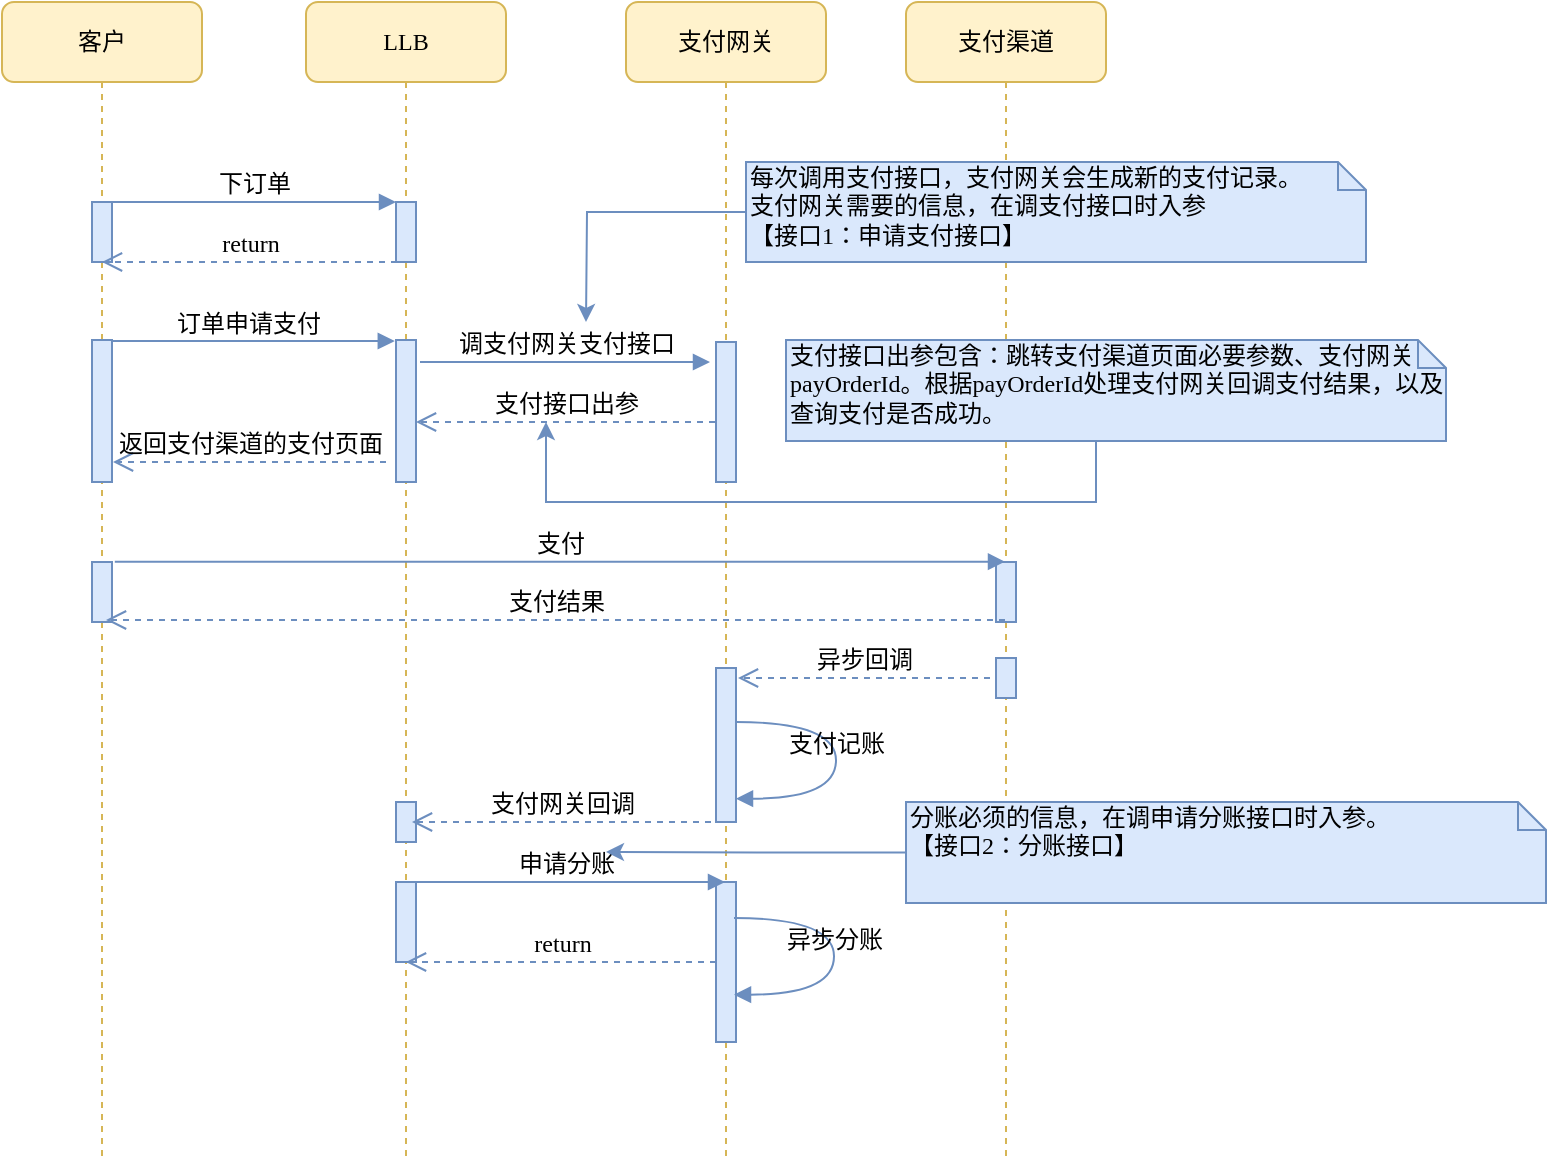 <mxfile version="14.6.5" type="github">
  <diagram name="Page-1" id="13e1069c-82ec-6db2-03f1-153e76fe0fe0">
    <mxGraphModel dx="1038" dy="548" grid="1" gridSize="10" guides="1" tooltips="1" connect="1" arrows="1" fold="1" page="1" pageScale="1" pageWidth="1100" pageHeight="850" background="#ffffff" math="0" shadow="0">
      <root>
        <mxCell id="0" />
        <mxCell id="1" parent="0" />
        <mxCell id="7baba1c4bc27f4b0-14" value="订单申请支付" style="html=1;verticalAlign=bottom;endArrow=block;labelBackgroundColor=none;fontFamily=Verdana;fontSize=12;edgeStyle=elbowEdgeStyle;elbow=vertical;entryX=-0.06;entryY=0.008;entryDx=0;entryDy=0;entryPerimeter=0;fillColor=#dae8fc;strokeColor=#6c8ebf;" parent="1" source="7baba1c4bc27f4b0-8" target="sjcobn4qy7Enl9d4QnZK-9" edge="1">
          <mxGeometry relative="1" as="geometry">
            <mxPoint x="150" y="249" as="sourcePoint" />
            <mxPoint x="270" y="249" as="targetPoint" />
          </mxGeometry>
        </mxCell>
        <mxCell id="7baba1c4bc27f4b0-11" value="下订单" style="html=1;verticalAlign=bottom;endArrow=block;labelBackgroundColor=none;fontFamily=Verdana;fontSize=12;edgeStyle=elbowEdgeStyle;elbow=vertical;entryX=0;entryY=0;entryDx=0;entryDy=0;fillColor=#dae8fc;strokeColor=#6c8ebf;" parent="1" source="7baba1c4bc27f4b0-9" target="7baba1c4bc27f4b0-10" edge="1">
          <mxGeometry relative="1" as="geometry">
            <mxPoint x="220" y="190" as="sourcePoint" />
          </mxGeometry>
        </mxCell>
        <mxCell id="7baba1c4bc27f4b0-2" value="LLB" style="shape=umlLifeline;perimeter=lifelinePerimeter;whiteSpace=wrap;html=1;container=1;collapsible=0;recursiveResize=0;outlineConnect=0;rounded=1;shadow=0;comic=0;labelBackgroundColor=none;strokeWidth=1;fontFamily=Verdana;fontSize=12;align=center;fillColor=#fff2cc;strokeColor=#d6b656;" parent="1" vertex="1">
          <mxGeometry x="240" y="80" width="100" height="580" as="geometry" />
        </mxCell>
        <mxCell id="7baba1c4bc27f4b0-10" value="" style="html=1;points=[];perimeter=orthogonalPerimeter;rounded=0;shadow=0;comic=0;labelBackgroundColor=none;strokeWidth=1;fontFamily=Verdana;fontSize=12;align=center;fillColor=#dae8fc;strokeColor=#6c8ebf;" parent="7baba1c4bc27f4b0-2" vertex="1">
          <mxGeometry x="45" y="100" width="10" height="30" as="geometry" />
        </mxCell>
        <mxCell id="sjcobn4qy7Enl9d4QnZK-9" value="" style="html=1;points=[];perimeter=orthogonalPerimeter;rounded=0;shadow=0;comic=0;labelBackgroundColor=none;strokeWidth=1;fontFamily=Verdana;fontSize=12;align=center;fillColor=#dae8fc;strokeColor=#6c8ebf;" vertex="1" parent="7baba1c4bc27f4b0-2">
          <mxGeometry x="45" y="169" width="10" height="71" as="geometry" />
        </mxCell>
        <mxCell id="sjcobn4qy7Enl9d4QnZK-21" value="" style="html=1;points=[];perimeter=orthogonalPerimeter;rounded=0;shadow=0;comic=0;labelBackgroundColor=none;strokeWidth=1;fontFamily=Verdana;fontSize=12;align=center;fillColor=#dae8fc;strokeColor=#6c8ebf;" vertex="1" parent="7baba1c4bc27f4b0-2">
          <mxGeometry x="45" y="400" width="10" height="20" as="geometry" />
        </mxCell>
        <mxCell id="sjcobn4qy7Enl9d4QnZK-27" value="" style="html=1;points=[];perimeter=orthogonalPerimeter;rounded=0;shadow=0;comic=0;labelBackgroundColor=none;strokeWidth=1;fontFamily=Verdana;fontSize=12;align=center;fillColor=#dae8fc;strokeColor=#6c8ebf;" vertex="1" parent="7baba1c4bc27f4b0-2">
          <mxGeometry x="45" y="440" width="10" height="40" as="geometry" />
        </mxCell>
        <mxCell id="7baba1c4bc27f4b0-3" value="支付网关" style="shape=umlLifeline;perimeter=lifelinePerimeter;whiteSpace=wrap;html=1;container=1;collapsible=0;recursiveResize=0;outlineConnect=0;rounded=1;shadow=0;comic=0;labelBackgroundColor=none;strokeWidth=1;fontFamily=Verdana;fontSize=12;align=center;fillColor=#fff2cc;strokeColor=#d6b656;" parent="1" vertex="1">
          <mxGeometry x="400" y="80" width="100" height="580" as="geometry" />
        </mxCell>
        <mxCell id="7baba1c4bc27f4b0-13" value="" style="html=1;points=[];perimeter=orthogonalPerimeter;rounded=0;shadow=0;comic=0;labelBackgroundColor=none;strokeWidth=1;fontFamily=Verdana;fontSize=12;align=center;fillColor=#dae8fc;strokeColor=#6c8ebf;" parent="7baba1c4bc27f4b0-3" vertex="1">
          <mxGeometry x="45" y="170" width="10" height="70" as="geometry" />
        </mxCell>
        <mxCell id="sjcobn4qy7Enl9d4QnZK-19" value="" style="html=1;points=[];perimeter=orthogonalPerimeter;rounded=0;shadow=0;comic=0;labelBackgroundColor=none;strokeWidth=1;fontFamily=Verdana;fontSize=12;align=center;fillColor=#dae8fc;strokeColor=#6c8ebf;" vertex="1" parent="7baba1c4bc27f4b0-3">
          <mxGeometry x="45" y="333" width="10" height="77" as="geometry" />
        </mxCell>
        <mxCell id="sjcobn4qy7Enl9d4QnZK-29" value="" style="html=1;points=[];perimeter=orthogonalPerimeter;rounded=0;shadow=0;comic=0;labelBackgroundColor=none;strokeWidth=1;fontFamily=Verdana;fontSize=12;align=center;fillColor=#dae8fc;strokeColor=#6c8ebf;" vertex="1" parent="7baba1c4bc27f4b0-3">
          <mxGeometry x="45" y="440" width="10" height="80" as="geometry" />
        </mxCell>
        <mxCell id="7baba1c4bc27f4b0-4" value="支付渠道" style="shape=umlLifeline;perimeter=lifelinePerimeter;whiteSpace=wrap;html=1;container=1;collapsible=0;recursiveResize=0;outlineConnect=0;rounded=1;shadow=0;comic=0;labelBackgroundColor=none;strokeWidth=1;fontFamily=Verdana;fontSize=12;align=center;fillColor=#fff2cc;strokeColor=#d6b656;" parent="1" vertex="1">
          <mxGeometry x="540" y="80" width="100" height="580" as="geometry" />
        </mxCell>
        <mxCell id="sjcobn4qy7Enl9d4QnZK-22" value="" style="html=1;points=[];perimeter=orthogonalPerimeter;rounded=0;shadow=0;comic=0;labelBackgroundColor=none;strokeWidth=1;fontFamily=Verdana;fontSize=12;align=center;fillColor=#dae8fc;strokeColor=#6c8ebf;" vertex="1" parent="7baba1c4bc27f4b0-4">
          <mxGeometry x="45" y="328" width="10" height="20" as="geometry" />
        </mxCell>
        <mxCell id="7baba1c4bc27f4b0-8" value="客户" style="shape=umlLifeline;perimeter=lifelinePerimeter;whiteSpace=wrap;html=1;container=1;collapsible=0;recursiveResize=0;outlineConnect=0;rounded=1;shadow=0;comic=0;labelBackgroundColor=none;strokeWidth=1;fontFamily=Verdana;fontSize=12;align=center;fillColor=#fff2cc;strokeColor=#d6b656;" parent="1" vertex="1">
          <mxGeometry x="88" y="80" width="100" height="580" as="geometry" />
        </mxCell>
        <mxCell id="7baba1c4bc27f4b0-9" value="" style="html=1;points=[];perimeter=orthogonalPerimeter;rounded=0;shadow=0;comic=0;labelBackgroundColor=none;strokeWidth=1;fontFamily=Verdana;fontSize=12;align=center;fillColor=#dae8fc;strokeColor=#6c8ebf;" parent="7baba1c4bc27f4b0-8" vertex="1">
          <mxGeometry x="45" y="100" width="10" height="30" as="geometry" />
        </mxCell>
        <mxCell id="sjcobn4qy7Enl9d4QnZK-3" value="" style="html=1;points=[];perimeter=orthogonalPerimeter;rounded=0;shadow=0;comic=0;labelBackgroundColor=none;strokeWidth=1;fontFamily=Verdana;fontSize=12;align=center;fillColor=#dae8fc;strokeColor=#6c8ebf;" vertex="1" parent="7baba1c4bc27f4b0-8">
          <mxGeometry x="45" y="169" width="10" height="71" as="geometry" />
        </mxCell>
        <mxCell id="sjcobn4qy7Enl9d4QnZK-17" value="" style="html=1;points=[];perimeter=orthogonalPerimeter;rounded=0;shadow=0;comic=0;labelBackgroundColor=none;strokeColor=#6c8ebf;strokeWidth=1;fillColor=#dae8fc;fontFamily=Verdana;fontSize=12;align=center;" vertex="1" parent="7baba1c4bc27f4b0-8">
          <mxGeometry x="45" y="280" width="10" height="30" as="geometry" />
        </mxCell>
        <mxCell id="7baba1c4bc27f4b0-16" value="" style="html=1;points=[];perimeter=orthogonalPerimeter;rounded=0;shadow=0;comic=0;labelBackgroundColor=none;strokeWidth=1;fontFamily=Verdana;fontSize=12;align=center;fillColor=#dae8fc;strokeColor=#6c8ebf;" parent="1" vertex="1">
          <mxGeometry x="585" y="360" width="10" height="30" as="geometry" />
        </mxCell>
        <mxCell id="7baba1c4bc27f4b0-17" value="调支付网关支付接口" style="html=1;verticalAlign=bottom;endArrow=block;labelBackgroundColor=none;fontFamily=Verdana;fontSize=12;edgeStyle=elbowEdgeStyle;elbow=vertical;fillColor=#dae8fc;strokeColor=#6c8ebf;" parent="1" edge="1">
          <mxGeometry relative="1" as="geometry">
            <mxPoint x="297" y="260" as="sourcePoint" />
            <Array as="points">
              <mxPoint x="302" y="260" />
            </Array>
            <mxPoint x="442" y="260" as="targetPoint" />
          </mxGeometry>
        </mxCell>
        <mxCell id="7baba1c4bc27f4b0-21" value="支付接口出参" style="html=1;verticalAlign=bottom;endArrow=open;dashed=1;endSize=8;labelBackgroundColor=none;fontFamily=Verdana;fontSize=12;edgeStyle=elbowEdgeStyle;elbow=vertical;fillColor=#dae8fc;strokeColor=#6c8ebf;" parent="1" edge="1">
          <mxGeometry relative="1" as="geometry">
            <mxPoint x="295" y="290" as="targetPoint" />
            <Array as="points">
              <mxPoint x="370" y="290" />
              <mxPoint x="400" y="290" />
            </Array>
            <mxPoint x="444.5" y="290" as="sourcePoint" />
          </mxGeometry>
        </mxCell>
        <mxCell id="7baba1c4bc27f4b0-39" value="支付记账" style="html=1;verticalAlign=bottom;endArrow=block;labelBackgroundColor=none;fontFamily=Verdana;fontSize=12;elbow=vertical;edgeStyle=orthogonalEdgeStyle;curved=1;entryX=1;entryY=0.286;entryPerimeter=0;fillColor=#dae8fc;strokeColor=#6c8ebf;" parent="1" edge="1">
          <mxGeometry x="0.012" relative="1" as="geometry">
            <mxPoint x="455" y="440" as="sourcePoint" />
            <mxPoint x="455.003" y="478.333" as="targetPoint" />
            <Array as="points">
              <mxPoint x="505" y="440" />
              <mxPoint x="505" y="478" />
            </Array>
            <mxPoint as="offset" />
          </mxGeometry>
        </mxCell>
        <mxCell id="sjcobn4qy7Enl9d4QnZK-2" value="return" style="html=1;verticalAlign=bottom;endArrow=open;dashed=1;endSize=8;labelBackgroundColor=none;fontFamily=Verdana;fontSize=12;edgeStyle=elbowEdgeStyle;elbow=vertical;fillColor=#dae8fc;strokeColor=#6c8ebf;" edge="1" parent="1" target="7baba1c4bc27f4b0-8">
          <mxGeometry relative="1" as="geometry">
            <mxPoint x="140" y="209" as="targetPoint" />
            <Array as="points" />
            <mxPoint x="285.5" y="210" as="sourcePoint" />
          </mxGeometry>
        </mxCell>
        <mxCell id="sjcobn4qy7Enl9d4QnZK-12" style="edgeStyle=orthogonalEdgeStyle;rounded=0;orthogonalLoop=1;jettySize=auto;html=1;fillColor=#dae8fc;strokeColor=#6c8ebf;" edge="1" parent="1" source="sjcobn4qy7Enl9d4QnZK-10">
          <mxGeometry relative="1" as="geometry">
            <mxPoint x="380" y="240" as="targetPoint" />
          </mxGeometry>
        </mxCell>
        <mxCell id="sjcobn4qy7Enl9d4QnZK-10" value="每次调用支付接口，支付网关会生成新的支付记录。&lt;br&gt;支付网关需要的信息，在调支付接口时入参&lt;br&gt;【接口1：申请支付接口】" style="shape=note;whiteSpace=wrap;html=1;size=14;verticalAlign=top;align=left;spacingTop=-6;rounded=0;shadow=0;comic=0;labelBackgroundColor=none;strokeWidth=1;fontFamily=Verdana;fontSize=12;fillColor=#dae8fc;strokeColor=#6c8ebf;" vertex="1" parent="1">
          <mxGeometry x="460" y="160" width="310" height="50" as="geometry" />
        </mxCell>
        <mxCell id="sjcobn4qy7Enl9d4QnZK-13" value="返回支付渠道的支付页面" style="html=1;verticalAlign=bottom;endArrow=open;dashed=1;endSize=8;labelBackgroundColor=none;fontFamily=Verdana;fontSize=12;edgeStyle=elbowEdgeStyle;elbow=vertical;fillColor=#dae8fc;strokeColor=#6c8ebf;" edge="1" parent="1">
          <mxGeometry relative="1" as="geometry">
            <mxPoint x="143.5" y="309.5" as="targetPoint" />
            <Array as="points" />
            <mxPoint x="280" y="310" as="sourcePoint" />
          </mxGeometry>
        </mxCell>
        <mxCell id="sjcobn4qy7Enl9d4QnZK-18" value="支付" style="html=1;verticalAlign=bottom;endArrow=block;labelBackgroundColor=none;fontFamily=Verdana;fontSize=12;exitX=1.14;exitY=-0.005;exitDx=0;exitDy=0;exitPerimeter=0;fillColor=#dae8fc;strokeColor=#6c8ebf;" edge="1" parent="1" source="sjcobn4qy7Enl9d4QnZK-17" target="7baba1c4bc27f4b0-4">
          <mxGeometry relative="1" as="geometry">
            <mxPoint x="140" y="361" as="sourcePoint" />
            <mxPoint x="550" y="361" as="targetPoint" />
          </mxGeometry>
        </mxCell>
        <mxCell id="sjcobn4qy7Enl9d4QnZK-20" value="支付结果" style="html=1;verticalAlign=bottom;endArrow=open;dashed=1;endSize=8;labelBackgroundColor=none;fontFamily=Verdana;fontSize=12;edgeStyle=elbowEdgeStyle;elbow=vertical;fillColor=#dae8fc;strokeColor=#6c8ebf;" edge="1" parent="1">
          <mxGeometry relative="1" as="geometry">
            <mxPoint x="140" y="389" as="targetPoint" />
            <Array as="points">
              <mxPoint x="510.5" y="389" />
              <mxPoint x="540.5" y="389" />
            </Array>
            <mxPoint x="589.5" y="389" as="sourcePoint" />
          </mxGeometry>
        </mxCell>
        <mxCell id="sjcobn4qy7Enl9d4QnZK-23" value="异步回调" style="html=1;verticalAlign=bottom;endArrow=open;dashed=1;endSize=8;labelBackgroundColor=none;fontFamily=Verdana;fontSize=12;edgeStyle=elbowEdgeStyle;elbow=vertical;entryX=0.5;entryY=0.071;entryDx=0;entryDy=0;entryPerimeter=0;fillColor=#dae8fc;strokeColor=#6c8ebf;" edge="1" parent="1">
          <mxGeometry relative="1" as="geometry">
            <mxPoint x="456" y="417.97" as="targetPoint" />
            <Array as="points">
              <mxPoint x="516.5" y="418" />
              <mxPoint x="546.5" y="418" />
            </Array>
            <mxPoint x="582" y="418" as="sourcePoint" />
          </mxGeometry>
        </mxCell>
        <mxCell id="sjcobn4qy7Enl9d4QnZK-25" style="edgeStyle=orthogonalEdgeStyle;rounded=0;orthogonalLoop=1;jettySize=auto;html=1;fillColor=#dae8fc;strokeColor=#6c8ebf;" edge="1" parent="1" source="sjcobn4qy7Enl9d4QnZK-24">
          <mxGeometry relative="1" as="geometry">
            <mxPoint x="360" y="290" as="targetPoint" />
            <Array as="points">
              <mxPoint x="635" y="330" />
              <mxPoint x="360" y="330" />
            </Array>
          </mxGeometry>
        </mxCell>
        <mxCell id="sjcobn4qy7Enl9d4QnZK-24" value="支付接口出参包含：跳转支付渠道页面必要参数、支付网关payOrderId。根据payOrderId处理支付网关回调支付结果，以及查询支付是否成功。" style="shape=note;whiteSpace=wrap;html=1;size=14;verticalAlign=top;align=left;spacingTop=-6;rounded=0;shadow=0;comic=0;labelBackgroundColor=none;strokeWidth=1;fontFamily=Verdana;fontSize=12;fillColor=#dae8fc;strokeColor=#6c8ebf;" vertex="1" parent="1">
          <mxGeometry x="480" y="249" width="330" height="50.5" as="geometry" />
        </mxCell>
        <mxCell id="sjcobn4qy7Enl9d4QnZK-26" value="支付网关回调" style="html=1;verticalAlign=bottom;endArrow=open;dashed=1;endSize=8;labelBackgroundColor=none;fontFamily=Verdana;fontSize=12;edgeStyle=elbowEdgeStyle;elbow=vertical;fillColor=#dae8fc;strokeColor=#6c8ebf;" edge="1" parent="1">
          <mxGeometry relative="1" as="geometry">
            <mxPoint x="293" y="490" as="targetPoint" />
            <Array as="points">
              <mxPoint x="368" y="490" />
              <mxPoint x="398" y="490" />
            </Array>
            <mxPoint x="442.5" y="490" as="sourcePoint" />
          </mxGeometry>
        </mxCell>
        <mxCell id="sjcobn4qy7Enl9d4QnZK-28" value="申请分账" style="html=1;verticalAlign=bottom;endArrow=block;labelBackgroundColor=none;fontFamily=Verdana;fontSize=12;edgeStyle=elbowEdgeStyle;elbow=vertical;fillColor=#dae8fc;strokeColor=#6c8ebf;" edge="1" parent="1" target="7baba1c4bc27f4b0-3">
          <mxGeometry relative="1" as="geometry">
            <mxPoint x="290" y="520" as="sourcePoint" />
            <mxPoint x="432" y="520" as="targetPoint" />
          </mxGeometry>
        </mxCell>
        <mxCell id="sjcobn4qy7Enl9d4QnZK-30" value="异步分账" style="html=1;verticalAlign=bottom;endArrow=block;labelBackgroundColor=none;fontFamily=Verdana;fontSize=12;elbow=vertical;edgeStyle=orthogonalEdgeStyle;curved=1;entryX=1;entryY=0.286;entryPerimeter=0;fillColor=#dae8fc;strokeColor=#6c8ebf;" edge="1" parent="1">
          <mxGeometry x="0.012" relative="1" as="geometry">
            <mxPoint x="454" y="538" as="sourcePoint" />
            <mxPoint x="454.003" y="576.333" as="targetPoint" />
            <Array as="points">
              <mxPoint x="504" y="538" />
              <mxPoint x="504" y="576" />
            </Array>
            <mxPoint as="offset" />
          </mxGeometry>
        </mxCell>
        <mxCell id="sjcobn4qy7Enl9d4QnZK-33" style="edgeStyle=orthogonalEdgeStyle;rounded=0;orthogonalLoop=1;jettySize=auto;html=1;fillColor=#dae8fc;strokeColor=#6c8ebf;" edge="1" parent="1" source="sjcobn4qy7Enl9d4QnZK-32">
          <mxGeometry relative="1" as="geometry">
            <mxPoint x="390" y="505" as="targetPoint" />
            <Array as="points" />
          </mxGeometry>
        </mxCell>
        <mxCell id="sjcobn4qy7Enl9d4QnZK-32" value="分账必须的信息，在调申请分账接口时入参。&lt;br&gt;【接口2：分账接口】" style="shape=note;whiteSpace=wrap;html=1;size=14;verticalAlign=top;align=left;spacingTop=-6;rounded=0;shadow=0;comic=0;labelBackgroundColor=none;strokeWidth=1;fontFamily=Verdana;fontSize=12;fillColor=#dae8fc;strokeColor=#6c8ebf;" vertex="1" parent="1">
          <mxGeometry x="540" y="480" width="320" height="50.5" as="geometry" />
        </mxCell>
        <mxCell id="sjcobn4qy7Enl9d4QnZK-34" value="return" style="html=1;verticalAlign=bottom;endArrow=open;dashed=1;endSize=8;labelBackgroundColor=none;fontFamily=Verdana;fontSize=12;edgeStyle=elbowEdgeStyle;elbow=vertical;entryX=0.5;entryY=1;entryDx=0;entryDy=0;entryPerimeter=0;fillColor=#dae8fc;strokeColor=#6c8ebf;" edge="1" parent="1" source="sjcobn4qy7Enl9d4QnZK-29" target="sjcobn4qy7Enl9d4QnZK-27">
          <mxGeometry relative="1" as="geometry">
            <mxPoint x="300" y="560" as="targetPoint" />
            <Array as="points">
              <mxPoint x="450" y="560" />
            </Array>
            <mxPoint x="436.5" y="560.5" as="sourcePoint" />
          </mxGeometry>
        </mxCell>
      </root>
    </mxGraphModel>
  </diagram>
</mxfile>
